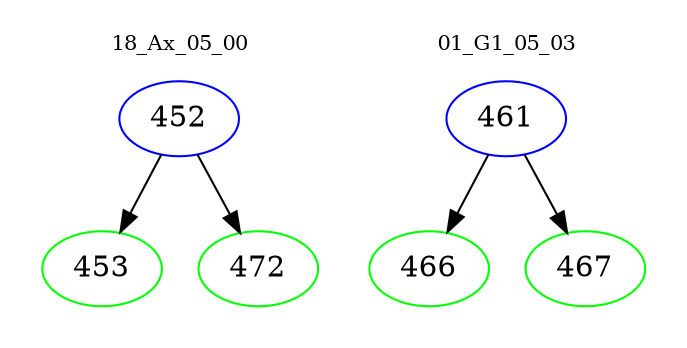 digraph{
subgraph cluster_0 {
color = white
label = "18_Ax_05_00";
fontsize=10;
T0_452 [label="452", color="blue"]
T0_452 -> T0_453 [color="black"]
T0_453 [label="453", color="green"]
T0_452 -> T0_472 [color="black"]
T0_472 [label="472", color="green"]
}
subgraph cluster_1 {
color = white
label = "01_G1_05_03";
fontsize=10;
T1_461 [label="461", color="blue"]
T1_461 -> T1_466 [color="black"]
T1_466 [label="466", color="green"]
T1_461 -> T1_467 [color="black"]
T1_467 [label="467", color="green"]
}
}
